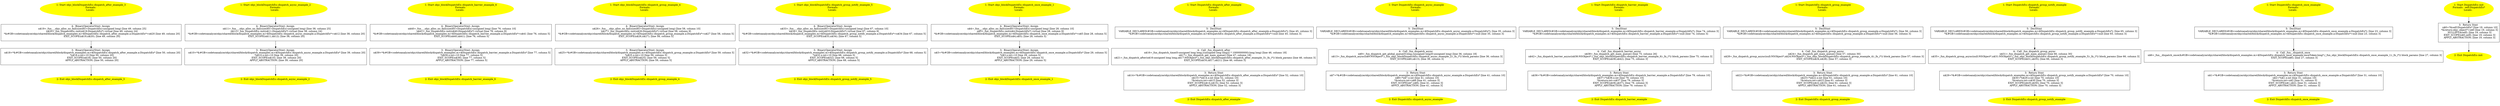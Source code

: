 /* @generated */
digraph cfg {
"objc_blockDispatchEx::dispatch_after_example_3.6e9398bb753d10e1e5234dfa24ad1e09_1" [label="1: Start objc_blockDispatchEx::dispatch_after_example_3\nFormals: \nLocals:  \n  " color=yellow style=filled]
	

	 "objc_blockDispatchEx::dispatch_after_example_3.6e9398bb753d10e1e5234dfa24ad1e09_1" -> "objc_blockDispatchEx::dispatch_after_example_3.6e9398bb753d10e1e5234dfa24ad1e09_4" ;
"objc_blockDispatchEx::dispatch_after_example_3.6e9398bb753d10e1e5234dfa24ad1e09_2" [label="2: Exit objc_blockDispatchEx::dispatch_after_example_3 \n  " color=yellow style=filled]
	

"objc_blockDispatchEx::dispatch_after_example_3.6e9398bb753d10e1e5234dfa24ad1e09_3" [label="3:  BinaryOperatorStmt: Assign \n   n$18=*&#GB<codetoanalyze/objc/shared/block/dispatch_examples.m>$DispatchEx::dispatch_after_example.a:DispatchEx* [line 50, column 20]\n  *n$18.x:int=10 [line 50, column 20]\n  EXIT_SCOPE(n$18); [line 50, column 20]\n  APPLY_ABSTRACTION; [line 50, column 20]\n " shape="box"]
	

	 "objc_blockDispatchEx::dispatch_after_example_3.6e9398bb753d10e1e5234dfa24ad1e09_3" -> "objc_blockDispatchEx::dispatch_after_example_3.6e9398bb753d10e1e5234dfa24ad1e09_2" ;
"objc_blockDispatchEx::dispatch_after_example_3.6e9398bb753d10e1e5234dfa24ad1e09_4" [label="4:  BinaryOperatorStmt: Assign \n   n$19=_fun___objc_alloc_no_fail(sizeof(t=DispatchEx):unsigned long) [line 49, column 25]\n  n$20=_fun_DispatchEx::init(n$19:DispatchEx*) virtual [line 49, column 24]\n  *&#GB<codetoanalyze/objc/shared/block/dispatch_examples.m>$DispatchEx::dispatch_after_example.a:DispatchEx*=n$20 [line 49, column 20]\n  EXIT_SCOPE(n$19,n$20); [line 49, column 20]\n " shape="box"]
	

	 "objc_blockDispatchEx::dispatch_after_example_3.6e9398bb753d10e1e5234dfa24ad1e09_4" -> "objc_blockDispatchEx::dispatch_after_example_3.6e9398bb753d10e1e5234dfa24ad1e09_3" ;
"objc_blockDispatchEx::dispatch_async_example_2.fa5a3367063c1299f87ec871fed2d30b_1" [label="1: Start objc_blockDispatchEx::dispatch_async_example_2\nFormals: \nLocals:  \n  " color=yellow style=filled]
	

	 "objc_blockDispatchEx::dispatch_async_example_2.fa5a3367063c1299f87ec871fed2d30b_1" -> "objc_blockDispatchEx::dispatch_async_example_2.fa5a3367063c1299f87ec871fed2d30b_4" ;
"objc_blockDispatchEx::dispatch_async_example_2.fa5a3367063c1299f87ec871fed2d30b_2" [label="2: Exit objc_blockDispatchEx::dispatch_async_example_2 \n  " color=yellow style=filled]
	

"objc_blockDispatchEx::dispatch_async_example_2.fa5a3367063c1299f87ec871fed2d30b_3" [label="3:  BinaryOperatorStmt: Assign \n   n$10=*&#GB<codetoanalyze/objc/shared/block/dispatch_examples.m>$DispatchEx::dispatch_async_example.a:DispatchEx* [line 39, column 20]\n  *n$10.x:int=10 [line 39, column 20]\n  EXIT_SCOPE(n$10); [line 39, column 20]\n  APPLY_ABSTRACTION; [line 39, column 20]\n " shape="box"]
	

	 "objc_blockDispatchEx::dispatch_async_example_2.fa5a3367063c1299f87ec871fed2d30b_3" -> "objc_blockDispatchEx::dispatch_async_example_2.fa5a3367063c1299f87ec871fed2d30b_2" ;
"objc_blockDispatchEx::dispatch_async_example_2.fa5a3367063c1299f87ec871fed2d30b_4" [label="4:  BinaryOperatorStmt: Assign \n   n$11=_fun___objc_alloc_no_fail(sizeof(t=DispatchEx):unsigned long) [line 38, column 25]\n  n$12=_fun_DispatchEx::init(n$11:DispatchEx*) virtual [line 38, column 24]\n  *&#GB<codetoanalyze/objc/shared/block/dispatch_examples.m>$DispatchEx::dispatch_async_example.a:DispatchEx*=n$12 [line 38, column 20]\n  EXIT_SCOPE(n$11,n$12); [line 38, column 20]\n " shape="box"]
	

	 "objc_blockDispatchEx::dispatch_async_example_2.fa5a3367063c1299f87ec871fed2d30b_4" -> "objc_blockDispatchEx::dispatch_async_example_2.fa5a3367063c1299f87ec871fed2d30b_3" ;
"objc_blockDispatchEx::dispatch_barrier_example_6.ba3ac5911ae9e3a82bd6b67ca544b8b7_1" [label="1: Start objc_blockDispatchEx::dispatch_barrier_example_6\nFormals: \nLocals:  \n  " color=yellow style=filled]
	

	 "objc_blockDispatchEx::dispatch_barrier_example_6.ba3ac5911ae9e3a82bd6b67ca544b8b7_1" -> "objc_blockDispatchEx::dispatch_barrier_example_6.ba3ac5911ae9e3a82bd6b67ca544b8b7_4" ;
"objc_blockDispatchEx::dispatch_barrier_example_6.ba3ac5911ae9e3a82bd6b67ca544b8b7_2" [label="2: Exit objc_blockDispatchEx::dispatch_barrier_example_6 \n  " color=yellow style=filled]
	

"objc_blockDispatchEx::dispatch_barrier_example_6.ba3ac5911ae9e3a82bd6b67ca544b8b7_3" [label="3:  BinaryOperatorStmt: Assign \n   n$39=*&#GB<codetoanalyze/objc/shared/block/dispatch_examples.m>$DispatchEx::dispatch_barrier_example.a:DispatchEx* [line 77, column 5]\n  *n$39.x:int=10 [line 77, column 5]\n  EXIT_SCOPE(n$39); [line 77, column 5]\n  APPLY_ABSTRACTION; [line 77, column 5]\n " shape="box"]
	

	 "objc_blockDispatchEx::dispatch_barrier_example_6.ba3ac5911ae9e3a82bd6b67ca544b8b7_3" -> "objc_blockDispatchEx::dispatch_barrier_example_6.ba3ac5911ae9e3a82bd6b67ca544b8b7_2" ;
"objc_blockDispatchEx::dispatch_barrier_example_6.ba3ac5911ae9e3a82bd6b67ca544b8b7_4" [label="4:  BinaryOperatorStmt: Assign \n   n$40=_fun___objc_alloc_no_fail(sizeof(t=DispatchEx):unsigned long) [line 76, column 10]\n  n$41=_fun_DispatchEx::init(n$40:DispatchEx*) virtual [line 76, column 9]\n  *&#GB<codetoanalyze/objc/shared/block/dispatch_examples.m>$DispatchEx::dispatch_barrier_example.a:DispatchEx*=n$41 [line 76, column 5]\n  EXIT_SCOPE(n$40,n$41); [line 76, column 5]\n " shape="box"]
	

	 "objc_blockDispatchEx::dispatch_barrier_example_6.ba3ac5911ae9e3a82bd6b67ca544b8b7_4" -> "objc_blockDispatchEx::dispatch_barrier_example_6.ba3ac5911ae9e3a82bd6b67ca544b8b7_3" ;
"objc_blockDispatchEx::dispatch_group_example_4.c2800d28963d2b21480cccdc47d7f3ac_1" [label="1: Start objc_blockDispatchEx::dispatch_group_example_4\nFormals: \nLocals:  \n  " color=yellow style=filled]
	

	 "objc_blockDispatchEx::dispatch_group_example_4.c2800d28963d2b21480cccdc47d7f3ac_1" -> "objc_blockDispatchEx::dispatch_group_example_4.c2800d28963d2b21480cccdc47d7f3ac_4" ;
"objc_blockDispatchEx::dispatch_group_example_4.c2800d28963d2b21480cccdc47d7f3ac_2" [label="2: Exit objc_blockDispatchEx::dispatch_group_example_4 \n  " color=yellow style=filled]
	

"objc_blockDispatchEx::dispatch_group_example_4.c2800d28963d2b21480cccdc47d7f3ac_3" [label="3:  BinaryOperatorStmt: Assign \n   n$25=*&#GB<codetoanalyze/objc/shared/block/dispatch_examples.m>$DispatchEx::dispatch_group_example.a:DispatchEx* [line 59, column 5]\n  *n$25.x:int=10 [line 59, column 5]\n  EXIT_SCOPE(n$25); [line 59, column 5]\n  APPLY_ABSTRACTION; [line 59, column 5]\n " shape="box"]
	

	 "objc_blockDispatchEx::dispatch_group_example_4.c2800d28963d2b21480cccdc47d7f3ac_3" -> "objc_blockDispatchEx::dispatch_group_example_4.c2800d28963d2b21480cccdc47d7f3ac_2" ;
"objc_blockDispatchEx::dispatch_group_example_4.c2800d28963d2b21480cccdc47d7f3ac_4" [label="4:  BinaryOperatorStmt: Assign \n   n$26=_fun___objc_alloc_no_fail(sizeof(t=DispatchEx):unsigned long) [line 58, column 10]\n  n$27=_fun_DispatchEx::init(n$26:DispatchEx*) virtual [line 58, column 9]\n  *&#GB<codetoanalyze/objc/shared/block/dispatch_examples.m>$DispatchEx::dispatch_group_example.a:DispatchEx*=n$27 [line 58, column 5]\n  EXIT_SCOPE(n$26,n$27); [line 58, column 5]\n " shape="box"]
	

	 "objc_blockDispatchEx::dispatch_group_example_4.c2800d28963d2b21480cccdc47d7f3ac_4" -> "objc_blockDispatchEx::dispatch_group_example_4.c2800d28963d2b21480cccdc47d7f3ac_3" ;
"objc_blockDispatchEx::dispatch_group_notify_example_5.a0aee72ff872d034fa63a16b19a6f65d_1" [label="1: Start objc_blockDispatchEx::dispatch_group_notify_example_5\nFormals: \nLocals:  \n  " color=yellow style=filled]
	

	 "objc_blockDispatchEx::dispatch_group_notify_example_5.a0aee72ff872d034fa63a16b19a6f65d_1" -> "objc_blockDispatchEx::dispatch_group_notify_example_5.a0aee72ff872d034fa63a16b19a6f65d_4" ;
"objc_blockDispatchEx::dispatch_group_notify_example_5.a0aee72ff872d034fa63a16b19a6f65d_2" [label="2: Exit objc_blockDispatchEx::dispatch_group_notify_example_5 \n  " color=yellow style=filled]
	

"objc_blockDispatchEx::dispatch_group_notify_example_5.a0aee72ff872d034fa63a16b19a6f65d_3" [label="3:  BinaryOperatorStmt: Assign \n   n$32=*&#GB<codetoanalyze/objc/shared/block/dispatch_examples.m>$DispatchEx::dispatch_group_notify_example.a:DispatchEx* [line 68, column 5]\n  *n$32.x:int=10 [line 68, column 5]\n  EXIT_SCOPE(n$32); [line 68, column 5]\n  APPLY_ABSTRACTION; [line 68, column 5]\n " shape="box"]
	

	 "objc_blockDispatchEx::dispatch_group_notify_example_5.a0aee72ff872d034fa63a16b19a6f65d_3" -> "objc_blockDispatchEx::dispatch_group_notify_example_5.a0aee72ff872d034fa63a16b19a6f65d_2" ;
"objc_blockDispatchEx::dispatch_group_notify_example_5.a0aee72ff872d034fa63a16b19a6f65d_4" [label="4:  BinaryOperatorStmt: Assign \n   n$33=_fun___objc_alloc_no_fail(sizeof(t=DispatchEx):unsigned long) [line 67, column 10]\n  n$34=_fun_DispatchEx::init(n$33:DispatchEx*) virtual [line 67, column 9]\n  *&#GB<codetoanalyze/objc/shared/block/dispatch_examples.m>$DispatchEx::dispatch_group_notify_example.a:DispatchEx*=n$34 [line 67, column 5]\n  EXIT_SCOPE(n$33,n$34); [line 67, column 5]\n " shape="box"]
	

	 "objc_blockDispatchEx::dispatch_group_notify_example_5.a0aee72ff872d034fa63a16b19a6f65d_4" -> "objc_blockDispatchEx::dispatch_group_notify_example_5.a0aee72ff872d034fa63a16b19a6f65d_3" ;
"objc_blockDispatchEx::dispatch_once_example_1.da175f9cefd6334957e7f8d6d6b39790_1" [label="1: Start objc_blockDispatchEx::dispatch_once_example_1\nFormals: \nLocals:  \n  " color=yellow style=filled]
	

	 "objc_blockDispatchEx::dispatch_once_example_1.da175f9cefd6334957e7f8d6d6b39790_1" -> "objc_blockDispatchEx::dispatch_once_example_1.da175f9cefd6334957e7f8d6d6b39790_4" ;
"objc_blockDispatchEx::dispatch_once_example_1.da175f9cefd6334957e7f8d6d6b39790_2" [label="2: Exit objc_blockDispatchEx::dispatch_once_example_1 \n  " color=yellow style=filled]
	

"objc_blockDispatchEx::dispatch_once_example_1.da175f9cefd6334957e7f8d6d6b39790_3" [label="3:  BinaryOperatorStmt: Assign \n   n$3=*&#GB<codetoanalyze/objc/shared/block/dispatch_examples.m>$DispatchEx::dispatch_once_example.a:DispatchEx* [line 29, column 5]\n  *n$3.x:int=10 [line 29, column 5]\n  EXIT_SCOPE(n$3); [line 29, column 5]\n  APPLY_ABSTRACTION; [line 29, column 5]\n " shape="box"]
	

	 "objc_blockDispatchEx::dispatch_once_example_1.da175f9cefd6334957e7f8d6d6b39790_3" -> "objc_blockDispatchEx::dispatch_once_example_1.da175f9cefd6334957e7f8d6d6b39790_2" ;
"objc_blockDispatchEx::dispatch_once_example_1.da175f9cefd6334957e7f8d6d6b39790_4" [label="4:  BinaryOperatorStmt: Assign \n   n$4=_fun___objc_alloc_no_fail(sizeof(t=DispatchEx):unsigned long) [line 28, column 10]\n  n$5=_fun_DispatchEx::init(n$4:DispatchEx*) virtual [line 28, column 9]\n  *&#GB<codetoanalyze/objc/shared/block/dispatch_examples.m>$DispatchEx::dispatch_once_example.a:DispatchEx*=n$5 [line 28, column 5]\n  EXIT_SCOPE(n$4,n$5); [line 28, column 5]\n " shape="box"]
	

	 "objc_blockDispatchEx::dispatch_once_example_1.da175f9cefd6334957e7f8d6d6b39790_4" -> "objc_blockDispatchEx::dispatch_once_example_1.da175f9cefd6334957e7f8d6d6b39790_3" ;
"dispatch_after_example#DispatchEx#class.1d25856bd99eb1ef683c8f65ff46d05d_1" [label="1: Start DispatchEx::dispatch_after_example\nFormals: \nLocals:  \n  " color=yellow style=filled]
	

	 "dispatch_after_example#DispatchEx#class.1d25856bd99eb1ef683c8f65ff46d05d_1" -> "dispatch_after_example#DispatchEx#class.1d25856bd99eb1ef683c8f65ff46d05d_5" ;
"dispatch_after_example#DispatchEx#class.1d25856bd99eb1ef683c8f65ff46d05d_2" [label="2: Exit DispatchEx::dispatch_after_example \n  " color=yellow style=filled]
	

"dispatch_after_example#DispatchEx#class.1d25856bd99eb1ef683c8f65ff46d05d_3" [label="3:  Return Stmt \n   n$14=*&#GB<codetoanalyze/objc/shared/block/dispatch_examples.m>$DispatchEx::dispatch_after_example.a:DispatchEx* [line 52, column 10]\n  n$15=*n$14.x:int [line 52, column 10]\n  *&return:int=n$15 [line 52, column 3]\n  EXIT_SCOPE(n$14,n$15); [line 52, column 3]\n  APPLY_ABSTRACTION; [line 52, column 3]\n " shape="box"]
	

	 "dispatch_after_example#DispatchEx#class.1d25856bd99eb1ef683c8f65ff46d05d_3" -> "dispatch_after_example#DispatchEx#class.1d25856bd99eb1ef683c8f65ff46d05d_2" ;
"dispatch_after_example#DispatchEx#class.1d25856bd99eb1ef683c8f65ff46d05d_4" [label="4:  Call _fun_dispatch_after \n   n$16=_fun_dispatch_time(0:unsigned long long,((unsigned long long)2 * 1000000000):long long) [line 46, column 18]\n  n$17=_fun_dispatch_get_main_queue() [line 47, column 18]\n  n$21=_fun_dispatch_after(n$16:unsigned long long,n$17:NSObject*,(_fun_objc_blockDispatchEx::dispatch_after_example_3):_fn_(*)) block_params [line 46, column 3]\n  EXIT_SCOPE(n$16,n$17,n$21); [line 46, column 3]\n " shape="box"]
	

	 "dispatch_after_example#DispatchEx#class.1d25856bd99eb1ef683c8f65ff46d05d_4" -> "dispatch_after_example#DispatchEx#class.1d25856bd99eb1ef683c8f65ff46d05d_3" ;
"dispatch_after_example#DispatchEx#class.1d25856bd99eb1ef683c8f65ff46d05d_5" [label="5:  DeclStmt \n   VARIABLE_DECLARED(#GB<codetoanalyze/objc/shared/block/dispatch_examples.m>$DispatchEx::dispatch_after_example.a:DispatchEx*); [line 45, column 3]\n  *&#GB<codetoanalyze/objc/shared/block/dispatch_examples.m>$DispatchEx::dispatch_after_example.a:DispatchEx*=null [line 45, column 3]\n " shape="box"]
	

	 "dispatch_after_example#DispatchEx#class.1d25856bd99eb1ef683c8f65ff46d05d_5" -> "dispatch_after_example#DispatchEx#class.1d25856bd99eb1ef683c8f65ff46d05d_4" ;
"dispatch_async_example#DispatchEx#class.5c5d7347be2a9654ad7e32514189fe54_1" [label="1: Start DispatchEx::dispatch_async_example\nFormals: \nLocals:  \n  " color=yellow style=filled]
	

	 "dispatch_async_example#DispatchEx#class.5c5d7347be2a9654ad7e32514189fe54_1" -> "dispatch_async_example#DispatchEx#class.5c5d7347be2a9654ad7e32514189fe54_5" ;
"dispatch_async_example#DispatchEx#class.5c5d7347be2a9654ad7e32514189fe54_2" [label="2: Exit DispatchEx::dispatch_async_example \n  " color=yellow style=filled]
	

"dispatch_async_example#DispatchEx#class.5c5d7347be2a9654ad7e32514189fe54_3" [label="3:  Return Stmt \n   n$7=*&#GB<codetoanalyze/objc/shared/block/dispatch_examples.m>$DispatchEx::dispatch_async_example.a:DispatchEx* [line 41, column 10]\n  n$8=*n$7.x:int [line 41, column 10]\n  *&return:int=n$8 [line 41, column 3]\n  EXIT_SCOPE(n$7,n$8); [line 41, column 3]\n  APPLY_ABSTRACTION; [line 41, column 3]\n " shape="box"]
	

	 "dispatch_async_example#DispatchEx#class.5c5d7347be2a9654ad7e32514189fe54_3" -> "dispatch_async_example#DispatchEx#class.5c5d7347be2a9654ad7e32514189fe54_2" ;
"dispatch_async_example#DispatchEx#class.5c5d7347be2a9654ad7e32514189fe54_4" [label="4:  Call _fun_dispatch_async \n   n$9=_fun_dispatch_get_global_queue(0:long,(unsigned long)0:unsigned long) [line 36, column 18]\n  n$13=_fun_dispatch_async(n$9:NSObject*,(_fun_objc_blockDispatchEx::dispatch_async_example_2):_fn_(*)) block_params [line 36, column 3]\n  EXIT_SCOPE(n$9,n$13); [line 36, column 3]\n " shape="box"]
	

	 "dispatch_async_example#DispatchEx#class.5c5d7347be2a9654ad7e32514189fe54_4" -> "dispatch_async_example#DispatchEx#class.5c5d7347be2a9654ad7e32514189fe54_3" ;
"dispatch_async_example#DispatchEx#class.5c5d7347be2a9654ad7e32514189fe54_5" [label="5:  DeclStmt \n   VARIABLE_DECLARED(#GB<codetoanalyze/objc/shared/block/dispatch_examples.m>$DispatchEx::dispatch_async_example.a:DispatchEx*); [line 35, column 3]\n  *&#GB<codetoanalyze/objc/shared/block/dispatch_examples.m>$DispatchEx::dispatch_async_example.a:DispatchEx*=null [line 35, column 3]\n " shape="box"]
	

	 "dispatch_async_example#DispatchEx#class.5c5d7347be2a9654ad7e32514189fe54_5" -> "dispatch_async_example#DispatchEx#class.5c5d7347be2a9654ad7e32514189fe54_4" ;
"dispatch_barrier_example#DispatchEx#class.a541a40f2f04e29019c58e563f7544d8_1" [label="1: Start DispatchEx::dispatch_barrier_example\nFormals: \nLocals:  \n  " color=yellow style=filled]
	

	 "dispatch_barrier_example#DispatchEx#class.a541a40f2f04e29019c58e563f7544d8_1" -> "dispatch_barrier_example#DispatchEx#class.a541a40f2f04e29019c58e563f7544d8_5" ;
"dispatch_barrier_example#DispatchEx#class.a541a40f2f04e29019c58e563f7544d8_2" [label="2: Exit DispatchEx::dispatch_barrier_example \n  " color=yellow style=filled]
	

"dispatch_barrier_example#DispatchEx#class.a541a40f2f04e29019c58e563f7544d8_3" [label="3:  Return Stmt \n   n$36=*&#GB<codetoanalyze/objc/shared/block/dispatch_examples.m>$DispatchEx::dispatch_barrier_example.a:DispatchEx* [line 79, column 10]\n  n$37=*n$36.x:int [line 79, column 10]\n  *&return:int=n$37 [line 79, column 3]\n  EXIT_SCOPE(n$36,n$37); [line 79, column 3]\n  APPLY_ABSTRACTION; [line 79, column 3]\n " shape="box"]
	

	 "dispatch_barrier_example#DispatchEx#class.a541a40f2f04e29019c58e563f7544d8_3" -> "dispatch_barrier_example#DispatchEx#class.a541a40f2f04e29019c58e563f7544d8_2" ;
"dispatch_barrier_example#DispatchEx#class.a541a40f2f04e29019c58e563f7544d8_4" [label="4:  Call _fun_dispatch_barrier_async \n   n$38=_fun_dispatch_get_main_queue() [line 75, column 26]\n  n$42=_fun_dispatch_barrier_async(n$38:NSObject*,(_fun_objc_blockDispatchEx::dispatch_barrier_example_6):_fn_(*)) block_params [line 75, column 3]\n  EXIT_SCOPE(n$38,n$42); [line 75, column 3]\n " shape="box"]
	

	 "dispatch_barrier_example#DispatchEx#class.a541a40f2f04e29019c58e563f7544d8_4" -> "dispatch_barrier_example#DispatchEx#class.a541a40f2f04e29019c58e563f7544d8_3" ;
"dispatch_barrier_example#DispatchEx#class.a541a40f2f04e29019c58e563f7544d8_5" [label="5:  DeclStmt \n   VARIABLE_DECLARED(#GB<codetoanalyze/objc/shared/block/dispatch_examples.m>$DispatchEx::dispatch_barrier_example.a:DispatchEx*); [line 74, column 3]\n  *&#GB<codetoanalyze/objc/shared/block/dispatch_examples.m>$DispatchEx::dispatch_barrier_example.a:DispatchEx*=null [line 74, column 3]\n " shape="box"]
	

	 "dispatch_barrier_example#DispatchEx#class.a541a40f2f04e29019c58e563f7544d8_5" -> "dispatch_barrier_example#DispatchEx#class.a541a40f2f04e29019c58e563f7544d8_4" ;
"dispatch_group_example#DispatchEx#class.f420a75c58eda6d3f0e5e05fadabfc18_1" [label="1: Start DispatchEx::dispatch_group_example\nFormals: \nLocals:  \n  " color=yellow style=filled]
	

	 "dispatch_group_example#DispatchEx#class.f420a75c58eda6d3f0e5e05fadabfc18_1" -> "dispatch_group_example#DispatchEx#class.f420a75c58eda6d3f0e5e05fadabfc18_5" ;
"dispatch_group_example#DispatchEx#class.f420a75c58eda6d3f0e5e05fadabfc18_2" [label="2: Exit DispatchEx::dispatch_group_example \n  " color=yellow style=filled]
	

"dispatch_group_example#DispatchEx#class.f420a75c58eda6d3f0e5e05fadabfc18_3" [label="3:  Return Stmt \n   n$22=*&#GB<codetoanalyze/objc/shared/block/dispatch_examples.m>$DispatchEx::dispatch_group_example.a:DispatchEx* [line 61, column 10]\n  n$23=*n$22.x:int [line 61, column 10]\n  *&return:int=n$23 [line 61, column 3]\n  EXIT_SCOPE(n$22,n$23); [line 61, column 3]\n  APPLY_ABSTRACTION; [line 61, column 3]\n " shape="box"]
	

	 "dispatch_group_example#DispatchEx#class.f420a75c58eda6d3f0e5e05fadabfc18_3" -> "dispatch_group_example#DispatchEx#class.f420a75c58eda6d3f0e5e05fadabfc18_2" ;
"dispatch_group_example#DispatchEx#class.f420a75c58eda6d3f0e5e05fadabfc18_4" [label="4:  Call _fun_dispatch_group_async \n   n$24=_fun_dispatch_get_main_queue() [line 57, column 30]\n  n$28=_fun_dispatch_group_async(null:NSObject*,n$24:NSObject*,(_fun_objc_blockDispatchEx::dispatch_group_example_4):_fn_(*)) block_params [line 57, column 3]\n  EXIT_SCOPE(n$24,n$28); [line 57, column 3]\n " shape="box"]
	

	 "dispatch_group_example#DispatchEx#class.f420a75c58eda6d3f0e5e05fadabfc18_4" -> "dispatch_group_example#DispatchEx#class.f420a75c58eda6d3f0e5e05fadabfc18_3" ;
"dispatch_group_example#DispatchEx#class.f420a75c58eda6d3f0e5e05fadabfc18_5" [label="5:  DeclStmt \n   VARIABLE_DECLARED(#GB<codetoanalyze/objc/shared/block/dispatch_examples.m>$DispatchEx::dispatch_group_example.a:DispatchEx*); [line 56, column 3]\n  *&#GB<codetoanalyze/objc/shared/block/dispatch_examples.m>$DispatchEx::dispatch_group_example.a:DispatchEx*=null [line 56, column 3]\n " shape="box"]
	

	 "dispatch_group_example#DispatchEx#class.f420a75c58eda6d3f0e5e05fadabfc18_5" -> "dispatch_group_example#DispatchEx#class.f420a75c58eda6d3f0e5e05fadabfc18_4" ;
"dispatch_group_notify_example#DispatchEx#class.f5cf54b07621c319cf7ead3b217760ed_1" [label="1: Start DispatchEx::dispatch_group_notify_example\nFormals: \nLocals:  \n  " color=yellow style=filled]
	

	 "dispatch_group_notify_example#DispatchEx#class.f5cf54b07621c319cf7ead3b217760ed_1" -> "dispatch_group_notify_example#DispatchEx#class.f5cf54b07621c319cf7ead3b217760ed_5" ;
"dispatch_group_notify_example#DispatchEx#class.f5cf54b07621c319cf7ead3b217760ed_2" [label="2: Exit DispatchEx::dispatch_group_notify_example \n  " color=yellow style=filled]
	

"dispatch_group_notify_example#DispatchEx#class.f5cf54b07621c319cf7ead3b217760ed_3" [label="3:  Return Stmt \n   n$29=*&#GB<codetoanalyze/objc/shared/block/dispatch_examples.m>$DispatchEx::dispatch_group_notify_example.a:DispatchEx* [line 70, column 10]\n  n$30=*n$29.x:int [line 70, column 10]\n  *&return:int=n$30 [line 70, column 3]\n  EXIT_SCOPE(n$29,n$30); [line 70, column 3]\n  APPLY_ABSTRACTION; [line 70, column 3]\n " shape="box"]
	

	 "dispatch_group_notify_example#DispatchEx#class.f5cf54b07621c319cf7ead3b217760ed_3" -> "dispatch_group_notify_example#DispatchEx#class.f5cf54b07621c319cf7ead3b217760ed_2" ;
"dispatch_group_notify_example#DispatchEx#class.f5cf54b07621c319cf7ead3b217760ed_4" [label="4:  Call _fun_dispatch_group_async \n   n$31=_fun_dispatch_get_main_queue() [line 66, column 30]\n  n$35=_fun_dispatch_group_async(null:NSObject*,n$31:NSObject*,(_fun_objc_blockDispatchEx::dispatch_group_notify_example_5):_fn_(*)) block_params [line 66, column 3]\n  EXIT_SCOPE(n$31,n$35); [line 66, column 3]\n " shape="box"]
	

	 "dispatch_group_notify_example#DispatchEx#class.f5cf54b07621c319cf7ead3b217760ed_4" -> "dispatch_group_notify_example#DispatchEx#class.f5cf54b07621c319cf7ead3b217760ed_3" ;
"dispatch_group_notify_example#DispatchEx#class.f5cf54b07621c319cf7ead3b217760ed_5" [label="5:  DeclStmt \n   VARIABLE_DECLARED(#GB<codetoanalyze/objc/shared/block/dispatch_examples.m>$DispatchEx::dispatch_group_notify_example.a:DispatchEx*); [line 65, column 3]\n  *&#GB<codetoanalyze/objc/shared/block/dispatch_examples.m>$DispatchEx::dispatch_group_notify_example.a:DispatchEx*=null [line 65, column 3]\n " shape="box"]
	

	 "dispatch_group_notify_example#DispatchEx#class.f5cf54b07621c319cf7ead3b217760ed_5" -> "dispatch_group_notify_example#DispatchEx#class.f5cf54b07621c319cf7ead3b217760ed_4" ;
"dispatch_once_example#DispatchEx#class.d3456446b1a2d5355c1767887cc8b62c_1" [label="1: Start DispatchEx::dispatch_once_example\nFormals: \nLocals:  \n  " color=yellow style=filled]
	

	 "dispatch_once_example#DispatchEx#class.d3456446b1a2d5355c1767887cc8b62c_1" -> "dispatch_once_example#DispatchEx#class.d3456446b1a2d5355c1767887cc8b62c_5" ;
"dispatch_once_example#DispatchEx#class.d3456446b1a2d5355c1767887cc8b62c_2" [label="2: Exit DispatchEx::dispatch_once_example \n  " color=yellow style=filled]
	

"dispatch_once_example#DispatchEx#class.d3456446b1a2d5355c1767887cc8b62c_3" [label="3:  Return Stmt \n   n$1=*&#GB<codetoanalyze/objc/shared/block/dispatch_examples.m>$DispatchEx::dispatch_once_example.a:DispatchEx* [line 31, column 10]\n  n$2=*n$1.x:int [line 31, column 10]\n  *&return:int=n$2 [line 31, column 3]\n  EXIT_SCOPE(n$1,n$2); [line 31, column 3]\n  APPLY_ABSTRACTION; [line 31, column 3]\n " shape="box"]
	

	 "dispatch_once_example#DispatchEx#class.d3456446b1a2d5355c1767887cc8b62c_3" -> "dispatch_once_example#DispatchEx#class.d3456446b1a2d5355c1767887cc8b62c_2" ;
"dispatch_once_example#DispatchEx#class.d3456446b1a2d5355c1767887cc8b62c_4" [label="4:  Call _fun__dispatch_once \n   n$6=_fun__dispatch_once(&#GB<codetoanalyze/objc/shared/block/dispatch_examples.m>$DispatchEx::dispatch_once_example.onceToken:long*,(_fun_objc_blockDispatchEx::dispatch_once_example_1):_fn_(*)) block_params [line 27, column 3]\n  EXIT_SCOPE(n$6); [line 27, column 3]\n " shape="box"]
	

	 "dispatch_once_example#DispatchEx#class.d3456446b1a2d5355c1767887cc8b62c_4" -> "dispatch_once_example#DispatchEx#class.d3456446b1a2d5355c1767887cc8b62c_3" ;
"dispatch_once_example#DispatchEx#class.d3456446b1a2d5355c1767887cc8b62c_5" [label="5:  DeclStmt \n   VARIABLE_DECLARED(#GB<codetoanalyze/objc/shared/block/dispatch_examples.m>$DispatchEx::dispatch_once_example.a:DispatchEx*); [line 23, column 3]\n  *&#GB<codetoanalyze/objc/shared/block/dispatch_examples.m>$DispatchEx::dispatch_once_example.a:DispatchEx*=null [line 23, column 3]\n " shape="box"]
	

	 "dispatch_once_example#DispatchEx#class.d3456446b1a2d5355c1767887cc8b62c_5" -> "dispatch_once_example#DispatchEx#class.d3456446b1a2d5355c1767887cc8b62c_4" ;
"init#DispatchEx#instance.04117ac30ba5664de2d577c4aa97d118_1" [label="1: Start DispatchEx::init\nFormals:  self:DispatchEx*\nLocals:  \n  " color=yellow style=filled]
	

	 "init#DispatchEx#instance.04117ac30ba5664de2d577c4aa97d118_1" -> "init#DispatchEx#instance.04117ac30ba5664de2d577c4aa97d118_3" ;
"init#DispatchEx#instance.04117ac30ba5664de2d577c4aa97d118_2" [label="2: Exit DispatchEx::init \n  " color=yellow style=filled]
	

"init#DispatchEx#instance.04117ac30ba5664de2d577c4aa97d118_3" [label="3:  Return Stmt \n   n$0=*&self:DispatchEx* [line 19, column 10]\n  *&return:objc_object*=n$0 [line 19, column 3]\n  NULLIFY(&self); [line 19, column 3]\n  EXIT_SCOPE(n$0,self); [line 19, column 3]\n  APPLY_ABSTRACTION; [line 19, column 3]\n " shape="box"]
	

	 "init#DispatchEx#instance.04117ac30ba5664de2d577c4aa97d118_3" -> "init#DispatchEx#instance.04117ac30ba5664de2d577c4aa97d118_2" ;
}
